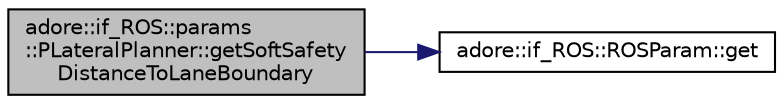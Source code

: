 digraph "adore::if_ROS::params::PLateralPlanner::getSoftSafetyDistanceToLaneBoundary"
{
 // LATEX_PDF_SIZE
  edge [fontname="Helvetica",fontsize="10",labelfontname="Helvetica",labelfontsize="10"];
  node [fontname="Helvetica",fontsize="10",shape=record];
  rankdir="LR";
  Node1 [label="adore::if_ROS::params\l::PLateralPlanner::getSoftSafety\lDistanceToLaneBoundary",height=0.2,width=0.4,color="black", fillcolor="grey75", style="filled", fontcolor="black",tooltip="getSoftSafetyDistanceToLaneBoundary returns the minimum distance between lane boundary and vehicle si..."];
  Node1 -> Node2 [color="midnightblue",fontsize="10",style="solid",fontname="Helvetica"];
  Node2 [label="adore::if_ROS::ROSParam::get",height=0.2,width=0.4,color="black", fillcolor="white", style="filled",URL="$classadore_1_1if__ROS_1_1ROSParam.html#adf480c94fa5b1368850b0a491791e4e6",tooltip=" "];
}
